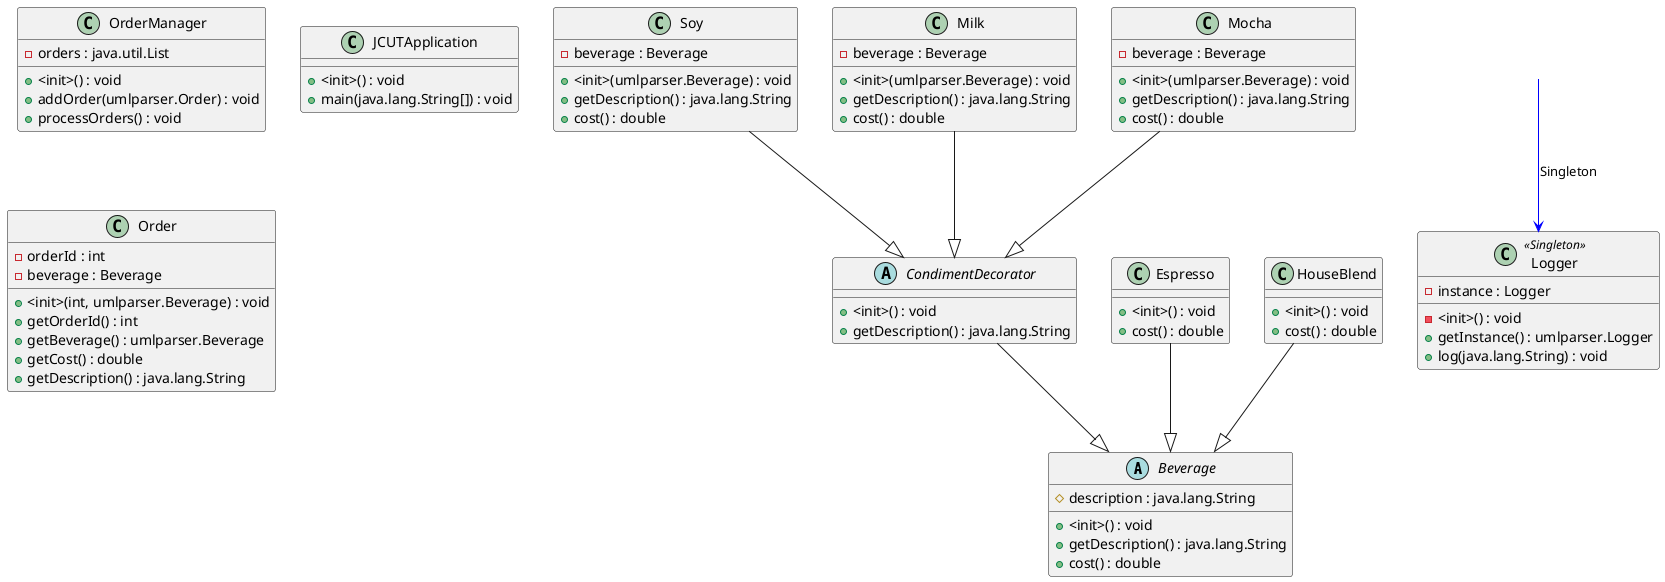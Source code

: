 @startuml
allowmixing
abstract Beverage {
  # description : java.lang.String
  + <init>() : void
  + getDescription() : java.lang.String
  + cost() : double
}

class Soy {
  - beverage : Beverage
  + <init>(umlparser.Beverage) : void
  + getDescription() : java.lang.String
  + cost() : double
}

abstract CondimentDecorator {
  + <init>() : void
  + getDescription() : java.lang.String
}

class OrderManager {
  - orders : java.util.List
  + <init>() : void
  + addOrder(umlparser.Order) : void
  + processOrders() : void
}

class JCUTApplication {
  + <init>() : void
  + main(java.lang.String[]) : void
}

label " " as LoggerLabel
LoggerLabel -[#blue]-> Logger : "Singleton"
class Logger <<Singleton>> {
  - instance : Logger
  - <init>() : void
  + getInstance() : umlparser.Logger
  + log(java.lang.String) : void
}

class Order {
  - orderId : int
  - beverage : Beverage
  + <init>(int, umlparser.Beverage) : void
  + getOrderId() : int
  + getBeverage() : umlparser.Beverage
  + getCost() : double
  + getDescription() : java.lang.String
}

class Milk {
  - beverage : Beverage
  + <init>(umlparser.Beverage) : void
  + getDescription() : java.lang.String
  + cost() : double
}

class Mocha {
  - beverage : Beverage
  + <init>(umlparser.Beverage) : void
  + getDescription() : java.lang.String
  + cost() : double
}

class Espresso {
  + <init>() : void
  + cost() : double
}

class HouseBlend {
  + <init>() : void
  + cost() : double
}

Soy --|>CondimentDecorator
CondimentDecorator --|>Beverage
Milk --|>CondimentDecorator
Mocha --|>CondimentDecorator
Espresso --|>Beverage
HouseBlend --|>Beverage
@enduml
